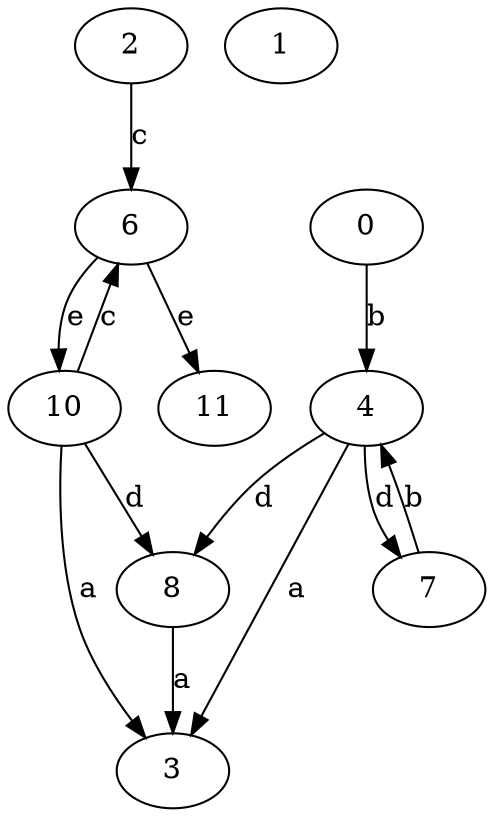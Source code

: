 strict digraph  {
2;
3;
4;
6;
0;
7;
8;
1;
10;
11;
2 -> 6  [label=c];
4 -> 3  [label=a];
4 -> 7  [label=d];
4 -> 8  [label=d];
6 -> 10  [label=e];
6 -> 11  [label=e];
0 -> 4  [label=b];
7 -> 4  [label=b];
8 -> 3  [label=a];
10 -> 3  [label=a];
10 -> 6  [label=c];
10 -> 8  [label=d];
}
